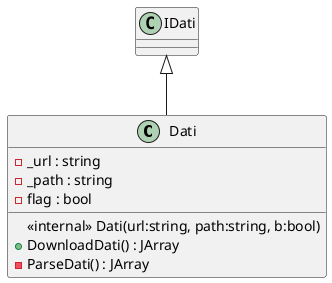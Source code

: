 @startuml
class Dati {
    - _url : string
    - _path : string
    - flag : bool
    <<internal>> Dati(url:string, path:string, b:bool)
    + DownloadDati() : JArray
    - ParseDati() : JArray
}
IDati <|-- Dati
@enduml
